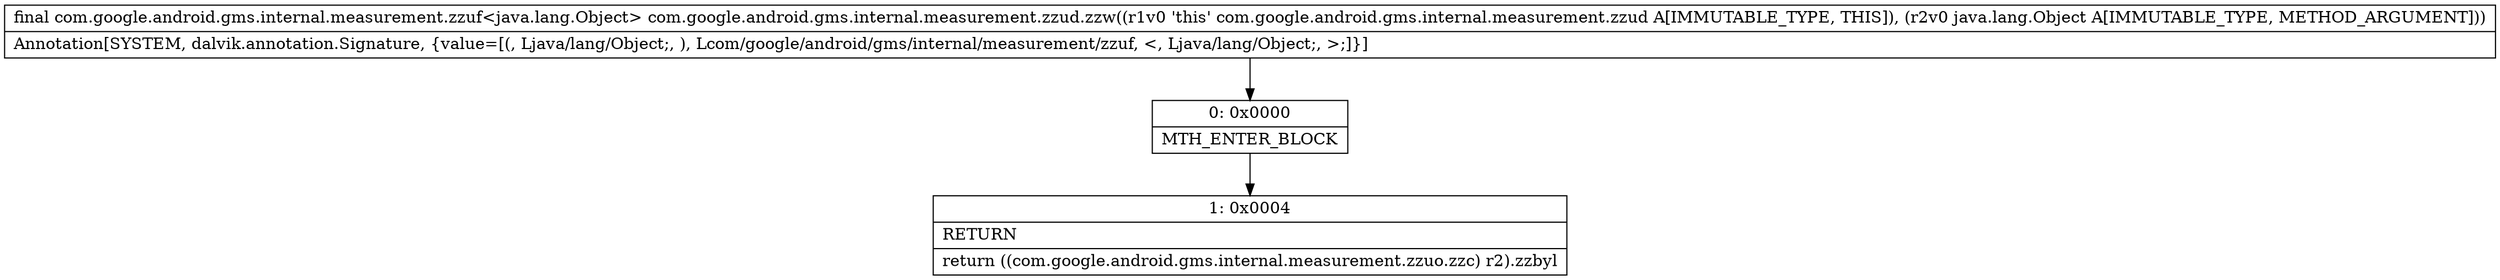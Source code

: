 digraph "CFG forcom.google.android.gms.internal.measurement.zzud.zzw(Ljava\/lang\/Object;)Lcom\/google\/android\/gms\/internal\/measurement\/zzuf;" {
Node_0 [shape=record,label="{0\:\ 0x0000|MTH_ENTER_BLOCK\l}"];
Node_1 [shape=record,label="{1\:\ 0x0004|RETURN\l|return ((com.google.android.gms.internal.measurement.zzuo.zzc) r2).zzbyl\l}"];
MethodNode[shape=record,label="{final com.google.android.gms.internal.measurement.zzuf\<java.lang.Object\> com.google.android.gms.internal.measurement.zzud.zzw((r1v0 'this' com.google.android.gms.internal.measurement.zzud A[IMMUTABLE_TYPE, THIS]), (r2v0 java.lang.Object A[IMMUTABLE_TYPE, METHOD_ARGUMENT]))  | Annotation[SYSTEM, dalvik.annotation.Signature, \{value=[(, Ljava\/lang\/Object;, ), Lcom\/google\/android\/gms\/internal\/measurement\/zzuf, \<, Ljava\/lang\/Object;, \>;]\}]\l}"];
MethodNode -> Node_0;
Node_0 -> Node_1;
}

